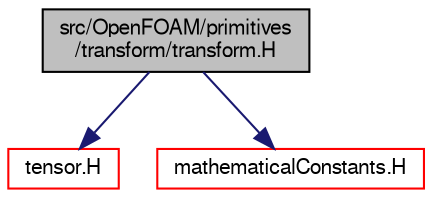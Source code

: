 digraph "src/OpenFOAM/primitives/transform/transform.H"
{
  bgcolor="transparent";
  edge [fontname="FreeSans",fontsize="10",labelfontname="FreeSans",labelfontsize="10"];
  node [fontname="FreeSans",fontsize="10",shape=record];
  Node0 [label="src/OpenFOAM/primitives\l/transform/transform.H",height=0.2,width=0.4,color="black", fillcolor="grey75", style="filled", fontcolor="black"];
  Node0 -> Node1 [color="midnightblue",fontsize="10",style="solid",fontname="FreeSans"];
  Node1 [label="tensor.H",height=0.2,width=0.4,color="red",URL="$a12755.html"];
  Node0 -> Node55 [color="midnightblue",fontsize="10",style="solid",fontname="FreeSans"];
  Node55 [label="mathematicalConstants.H",height=0.2,width=0.4,color="red",URL="$a10238.html"];
}
